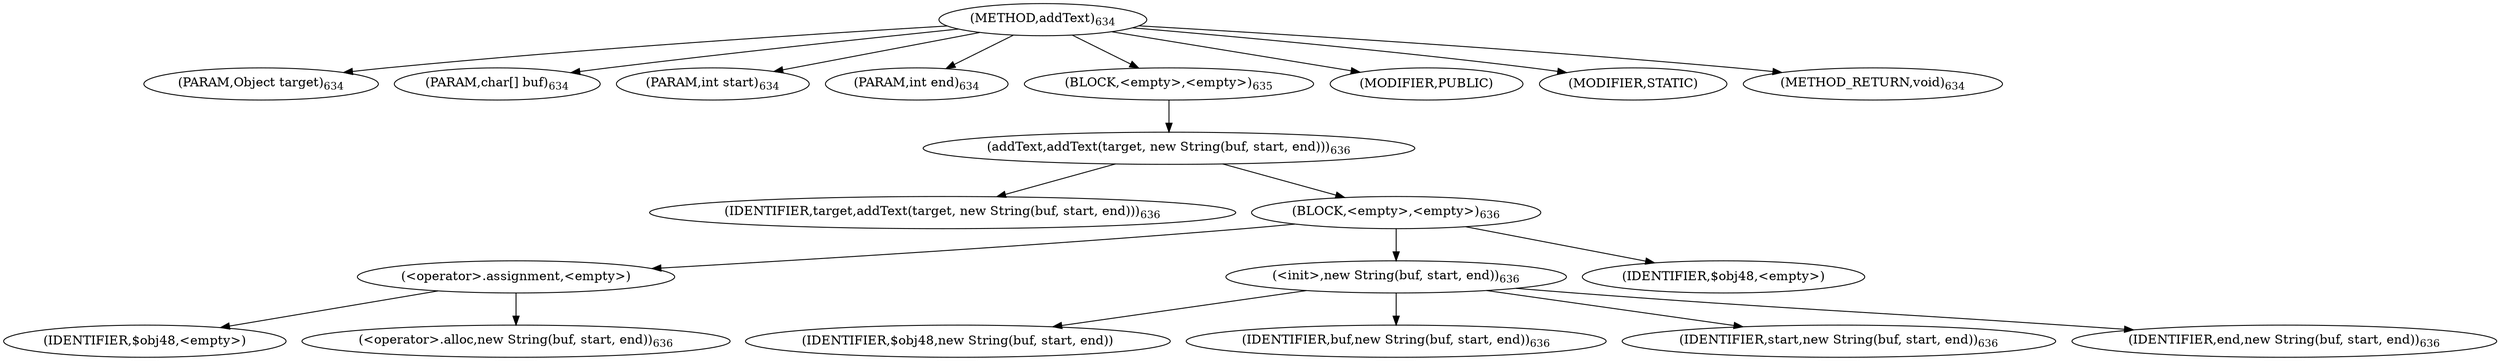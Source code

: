 digraph "addText" {  
"2064" [label = <(METHOD,addText)<SUB>634</SUB>> ]
"2065" [label = <(PARAM,Object target)<SUB>634</SUB>> ]
"2066" [label = <(PARAM,char[] buf)<SUB>634</SUB>> ]
"2067" [label = <(PARAM,int start)<SUB>634</SUB>> ]
"2068" [label = <(PARAM,int end)<SUB>634</SUB>> ]
"2069" [label = <(BLOCK,&lt;empty&gt;,&lt;empty&gt;)<SUB>635</SUB>> ]
"2070" [label = <(addText,addText(target, new String(buf, start, end)))<SUB>636</SUB>> ]
"2071" [label = <(IDENTIFIER,target,addText(target, new String(buf, start, end)))<SUB>636</SUB>> ]
"2072" [label = <(BLOCK,&lt;empty&gt;,&lt;empty&gt;)<SUB>636</SUB>> ]
"2073" [label = <(&lt;operator&gt;.assignment,&lt;empty&gt;)> ]
"2074" [label = <(IDENTIFIER,$obj48,&lt;empty&gt;)> ]
"2075" [label = <(&lt;operator&gt;.alloc,new String(buf, start, end))<SUB>636</SUB>> ]
"2076" [label = <(&lt;init&gt;,new String(buf, start, end))<SUB>636</SUB>> ]
"2077" [label = <(IDENTIFIER,$obj48,new String(buf, start, end))> ]
"2078" [label = <(IDENTIFIER,buf,new String(buf, start, end))<SUB>636</SUB>> ]
"2079" [label = <(IDENTIFIER,start,new String(buf, start, end))<SUB>636</SUB>> ]
"2080" [label = <(IDENTIFIER,end,new String(buf, start, end))<SUB>636</SUB>> ]
"2081" [label = <(IDENTIFIER,$obj48,&lt;empty&gt;)> ]
"2082" [label = <(MODIFIER,PUBLIC)> ]
"2083" [label = <(MODIFIER,STATIC)> ]
"2084" [label = <(METHOD_RETURN,void)<SUB>634</SUB>> ]
  "2064" -> "2065" 
  "2064" -> "2066" 
  "2064" -> "2067" 
  "2064" -> "2068" 
  "2064" -> "2069" 
  "2064" -> "2082" 
  "2064" -> "2083" 
  "2064" -> "2084" 
  "2069" -> "2070" 
  "2070" -> "2071" 
  "2070" -> "2072" 
  "2072" -> "2073" 
  "2072" -> "2076" 
  "2072" -> "2081" 
  "2073" -> "2074" 
  "2073" -> "2075" 
  "2076" -> "2077" 
  "2076" -> "2078" 
  "2076" -> "2079" 
  "2076" -> "2080" 
}
